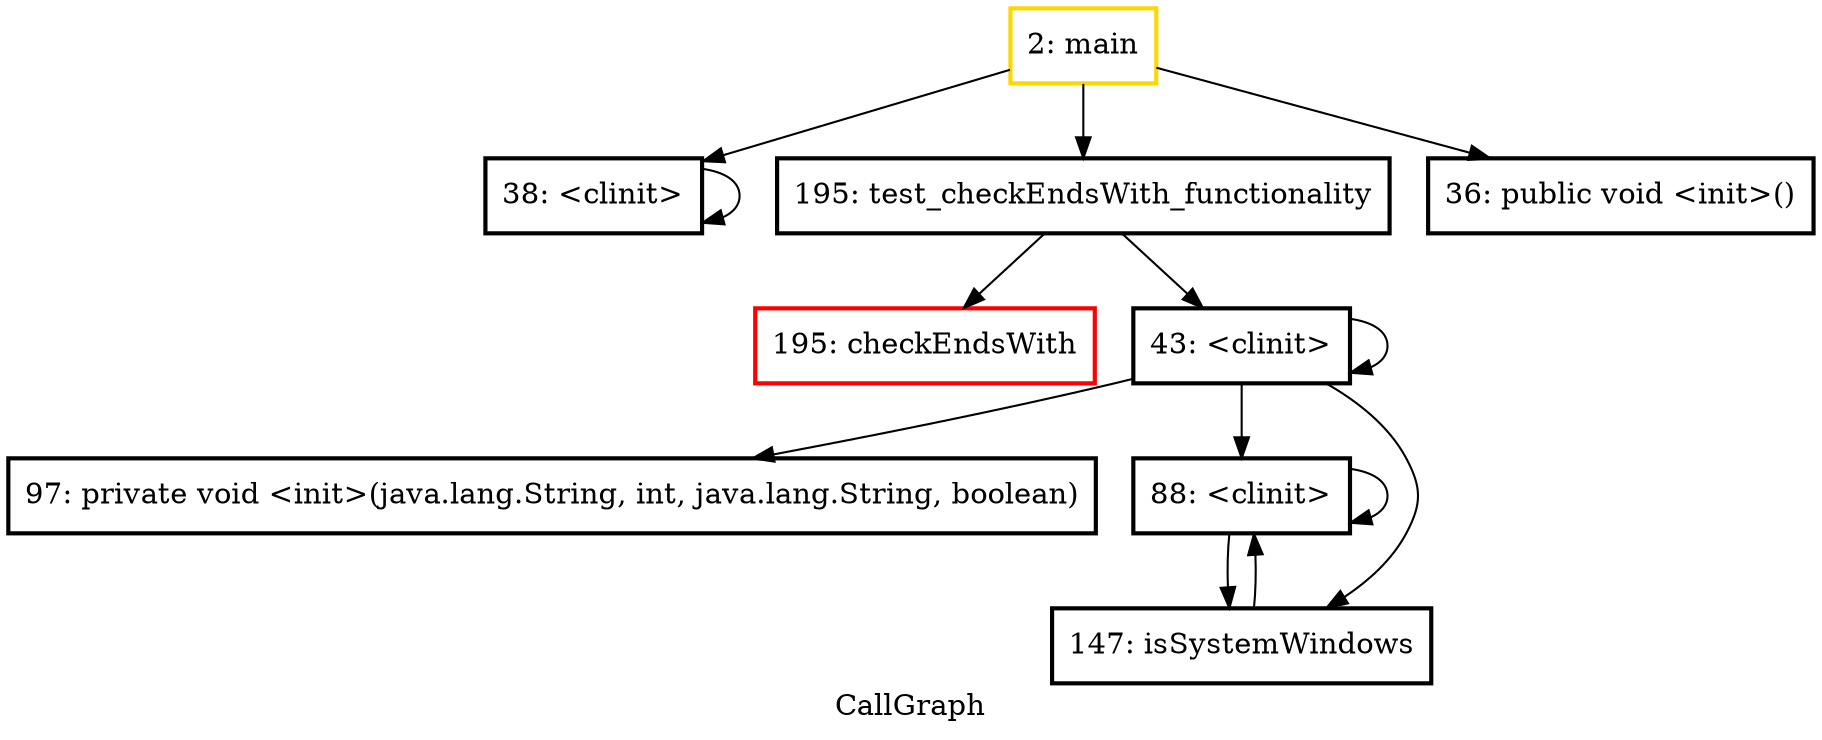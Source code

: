 digraph "CallGraph" {
    label="CallGraph";
node [shape=box];
"2: main" [color=gold] [style=bold]
"195: checkEndsWith" [color=red] [style=bold]
"38: <clinit>" [style=bold]
"195: test_checkEndsWith_functionality" [style=bold]
"36: public void <init>()" [style=bold]
"43: <clinit>" [style=bold]
"97: private void <init>(java.lang.String, int, java.lang.String, boolean)" [style=bold]
"88: <clinit>" [style=bold]
"147: isSystemWindows" [style=bold]
"2: main"->"38: <clinit>";

"2: main"->"195: test_checkEndsWith_functionality";

"2: main"->"36: public void <init>()";

"38: <clinit>"->"38: <clinit>";

"195: test_checkEndsWith_functionality"->"43: <clinit>";

"195: test_checkEndsWith_functionality"->"195: checkEndsWith";

"43: <clinit>"->"43: <clinit>";

"43: <clinit>"->"97: private void <init>(java.lang.String, int, java.lang.String, boolean)";

"43: <clinit>"->"88: <clinit>";

"43: <clinit>"->"147: isSystemWindows";

"88: <clinit>"->"88: <clinit>";

"88: <clinit>"->"147: isSystemWindows";

"147: isSystemWindows"->"88: <clinit>";

}